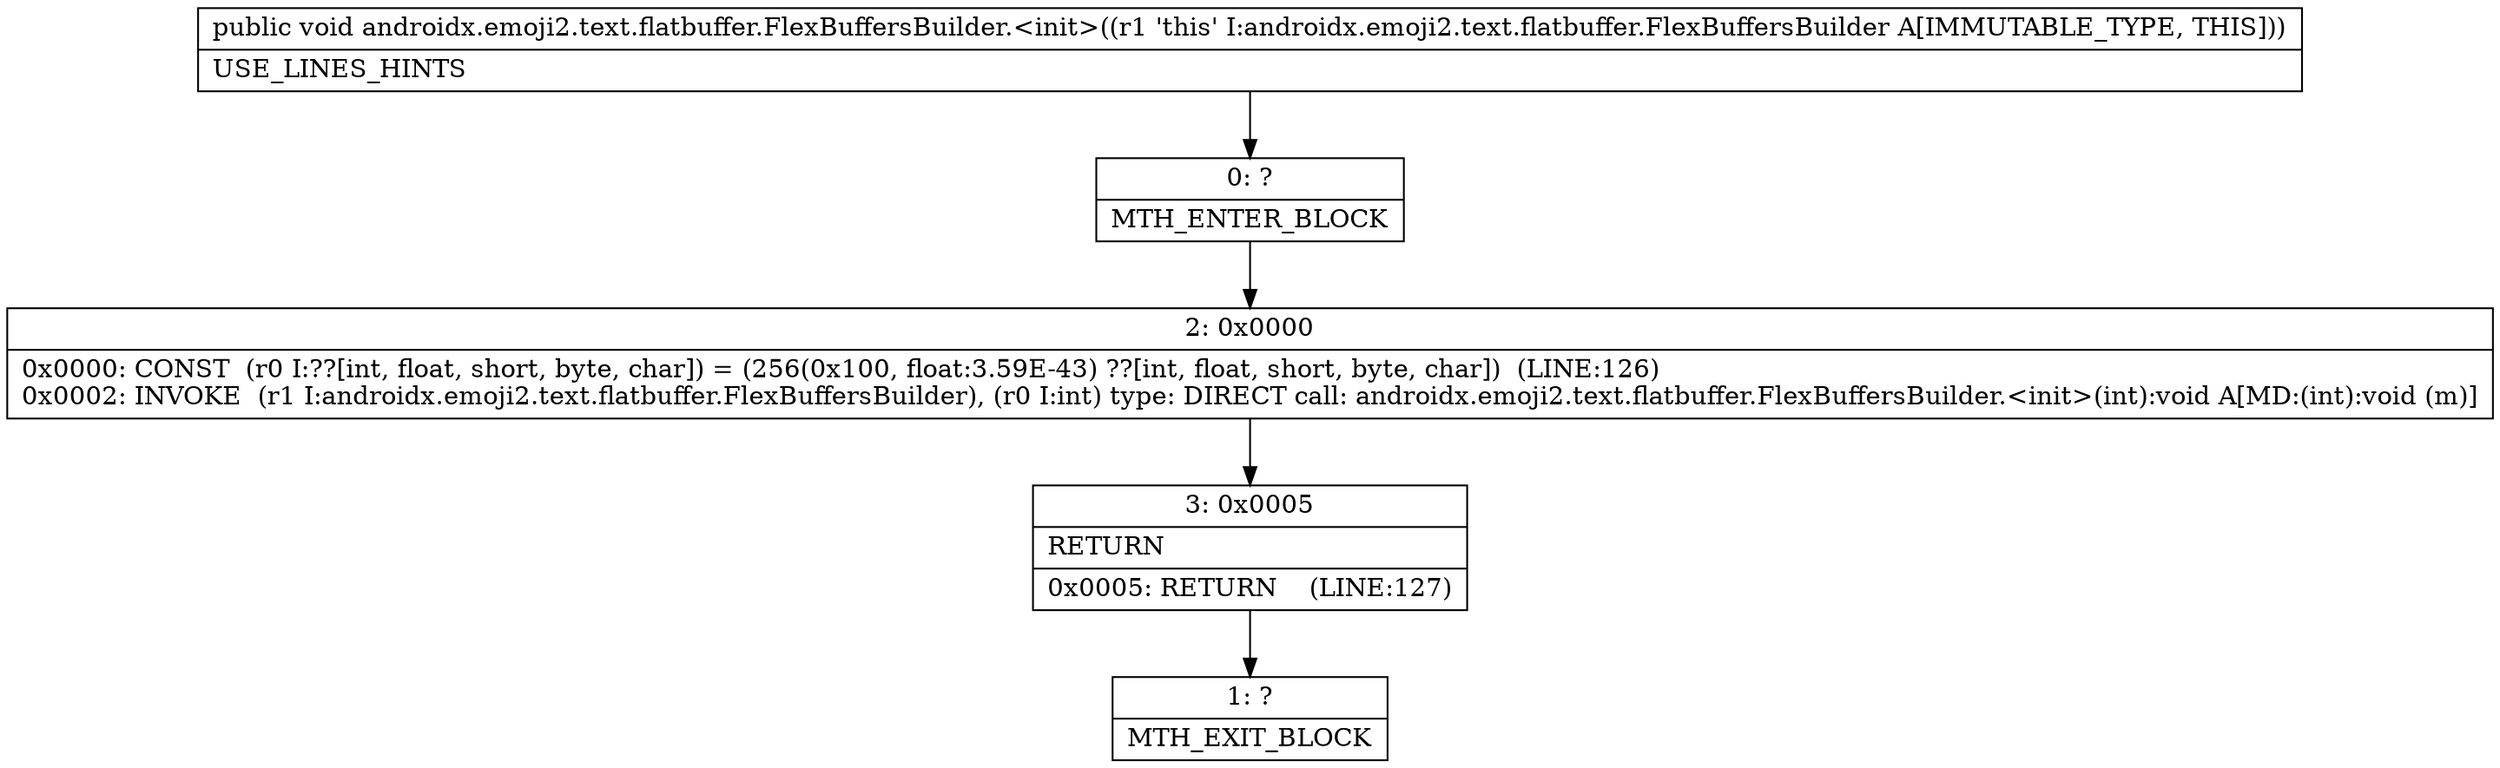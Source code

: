 digraph "CFG forandroidx.emoji2.text.flatbuffer.FlexBuffersBuilder.\<init\>()V" {
Node_0 [shape=record,label="{0\:\ ?|MTH_ENTER_BLOCK\l}"];
Node_2 [shape=record,label="{2\:\ 0x0000|0x0000: CONST  (r0 I:??[int, float, short, byte, char]) = (256(0x100, float:3.59E\-43) ??[int, float, short, byte, char])  (LINE:126)\l0x0002: INVOKE  (r1 I:androidx.emoji2.text.flatbuffer.FlexBuffersBuilder), (r0 I:int) type: DIRECT call: androidx.emoji2.text.flatbuffer.FlexBuffersBuilder.\<init\>(int):void A[MD:(int):void (m)]\l}"];
Node_3 [shape=record,label="{3\:\ 0x0005|RETURN\l|0x0005: RETURN    (LINE:127)\l}"];
Node_1 [shape=record,label="{1\:\ ?|MTH_EXIT_BLOCK\l}"];
MethodNode[shape=record,label="{public void androidx.emoji2.text.flatbuffer.FlexBuffersBuilder.\<init\>((r1 'this' I:androidx.emoji2.text.flatbuffer.FlexBuffersBuilder A[IMMUTABLE_TYPE, THIS]))  | USE_LINES_HINTS\l}"];
MethodNode -> Node_0;Node_0 -> Node_2;
Node_2 -> Node_3;
Node_3 -> Node_1;
}

